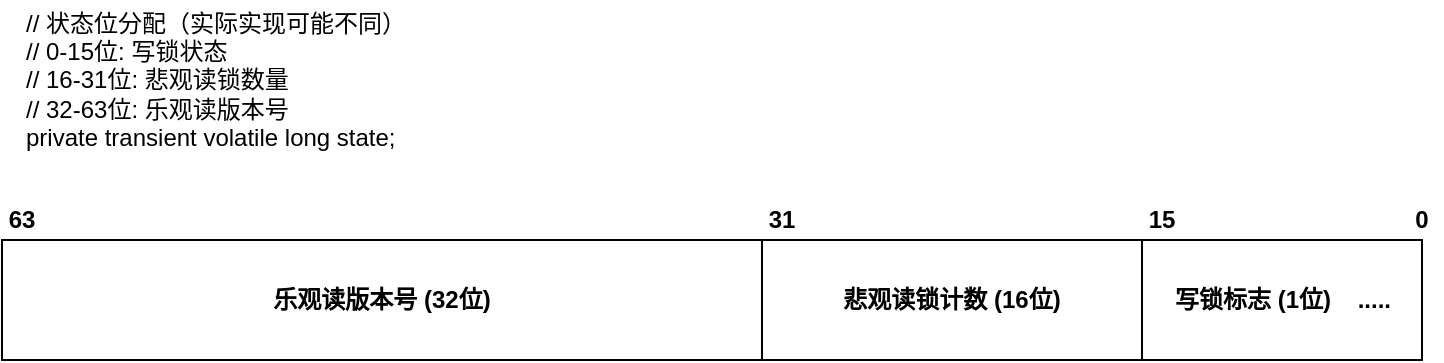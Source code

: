 <mxfile version="27.2.0">
  <diagram name="第 1 页" id="jHwuV38McsyykIc-WslX">
    <mxGraphModel dx="1025" dy="447" grid="1" gridSize="10" guides="1" tooltips="1" connect="1" arrows="1" fold="1" page="1" pageScale="1" pageWidth="827" pageHeight="1169" math="0" shadow="0">
      <root>
        <mxCell id="0" />
        <mxCell id="1" parent="0" />
        <mxCell id="9JcmOUk9ZqPJ4UI0MAtg-1" value="" style="rounded=0;whiteSpace=wrap;html=1;" vertex="1" parent="1">
          <mxGeometry x="50" y="460" width="380" height="60" as="geometry" />
        </mxCell>
        <mxCell id="9JcmOUk9ZqPJ4UI0MAtg-2" value="" style="rounded=0;whiteSpace=wrap;html=1;" vertex="1" parent="1">
          <mxGeometry x="430" y="460" width="190" height="60" as="geometry" />
        </mxCell>
        <mxCell id="9JcmOUk9ZqPJ4UI0MAtg-3" value="" style="rounded=0;whiteSpace=wrap;html=1;" vertex="1" parent="1">
          <mxGeometry x="620" y="460" width="140" height="60" as="geometry" />
        </mxCell>
        <mxCell id="9JcmOUk9ZqPJ4UI0MAtg-4" value="&lt;b&gt;乐观读版本号 (32位)&lt;/b&gt;" style="text;strokeColor=none;align=center;fillColor=none;html=1;verticalAlign=middle;whiteSpace=wrap;rounded=0;" vertex="1" parent="1">
          <mxGeometry x="180" y="475" width="120" height="30" as="geometry" />
        </mxCell>
        <mxCell id="9JcmOUk9ZqPJ4UI0MAtg-5" value="&lt;b&gt;悲观读锁计数 (16位)&lt;/b&gt;" style="text;strokeColor=none;align=center;fillColor=none;html=1;verticalAlign=middle;whiteSpace=wrap;rounded=0;" vertex="1" parent="1">
          <mxGeometry x="465" y="475" width="120" height="30" as="geometry" />
        </mxCell>
        <mxCell id="9JcmOUk9ZqPJ4UI0MAtg-6" value="&lt;b&gt;写锁标志 (1位)&amp;nbsp; &amp;nbsp; .....&lt;/b&gt;" style="text;strokeColor=none;align=center;fillColor=none;html=1;verticalAlign=middle;whiteSpace=wrap;rounded=0;" vertex="1" parent="1">
          <mxGeometry x="627.5" y="475" width="125" height="30" as="geometry" />
        </mxCell>
        <mxCell id="9JcmOUk9ZqPJ4UI0MAtg-7" value="&lt;div&gt;// 状态位分配（实际实现可能不同）&lt;/div&gt;&lt;div&gt;// 0-15位: 写锁状态&lt;/div&gt;&lt;div&gt;// 16-31位: 悲观读锁数量&lt;/div&gt;&lt;div&gt;// 32-63位: 乐观读版本号&lt;/div&gt;&lt;div&gt;private transient volatile long state;&lt;/div&gt;" style="text;strokeColor=none;align=left;fillColor=none;html=1;verticalAlign=middle;whiteSpace=wrap;rounded=0;" vertex="1" parent="1">
          <mxGeometry x="60" y="340" width="230" height="80" as="geometry" />
        </mxCell>
        <mxCell id="9JcmOUk9ZqPJ4UI0MAtg-8" value="&lt;b&gt;63&lt;/b&gt;" style="text;strokeColor=none;align=center;fillColor=none;html=1;verticalAlign=middle;whiteSpace=wrap;rounded=0;" vertex="1" parent="1">
          <mxGeometry x="50" y="440" width="20" height="20" as="geometry" />
        </mxCell>
        <mxCell id="9JcmOUk9ZqPJ4UI0MAtg-9" value="&lt;b&gt;31&lt;/b&gt;" style="text;strokeColor=none;align=center;fillColor=none;html=1;verticalAlign=middle;whiteSpace=wrap;rounded=0;" vertex="1" parent="1">
          <mxGeometry x="430" y="440" width="20" height="20" as="geometry" />
        </mxCell>
        <mxCell id="9JcmOUk9ZqPJ4UI0MAtg-11" value="&lt;b&gt;15&lt;/b&gt;" style="text;strokeColor=none;align=center;fillColor=none;html=1;verticalAlign=middle;whiteSpace=wrap;rounded=0;" vertex="1" parent="1">
          <mxGeometry x="620" y="440" width="20" height="20" as="geometry" />
        </mxCell>
        <mxCell id="9JcmOUk9ZqPJ4UI0MAtg-13" value="&lt;b&gt;0&lt;/b&gt;" style="text;strokeColor=none;align=center;fillColor=none;html=1;verticalAlign=middle;whiteSpace=wrap;rounded=0;" vertex="1" parent="1">
          <mxGeometry x="750" y="440" width="20" height="20" as="geometry" />
        </mxCell>
      </root>
    </mxGraphModel>
  </diagram>
</mxfile>
